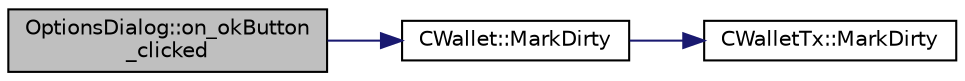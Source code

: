 digraph "OptionsDialog::on_okButton_clicked"
{
  edge [fontname="Helvetica",fontsize="10",labelfontname="Helvetica",labelfontsize="10"];
  node [fontname="Helvetica",fontsize="10",shape=record];
  rankdir="LR";
  Node35 [label="OptionsDialog::on_okButton\l_clicked",height=0.2,width=0.4,color="black", fillcolor="grey75", style="filled", fontcolor="black"];
  Node35 -> Node36 [color="midnightblue",fontsize="10",style="solid",fontname="Helvetica"];
  Node36 [label="CWallet::MarkDirty",height=0.2,width=0.4,color="black", fillcolor="white", style="filled",URL="$group__map_wallet.html#ga26fd9a9f48230daf346500d2afb6115e"];
  Node36 -> Node37 [color="midnightblue",fontsize="10",style="solid",fontname="Helvetica"];
  Node37 [label="CWalletTx::MarkDirty",height=0.2,width=0.4,color="black", fillcolor="white", style="filled",URL="$class_c_wallet_tx.html#ac8a376bcb955e437489504dc596b43cf",tooltip="make sure balances are recalculated "];
}
